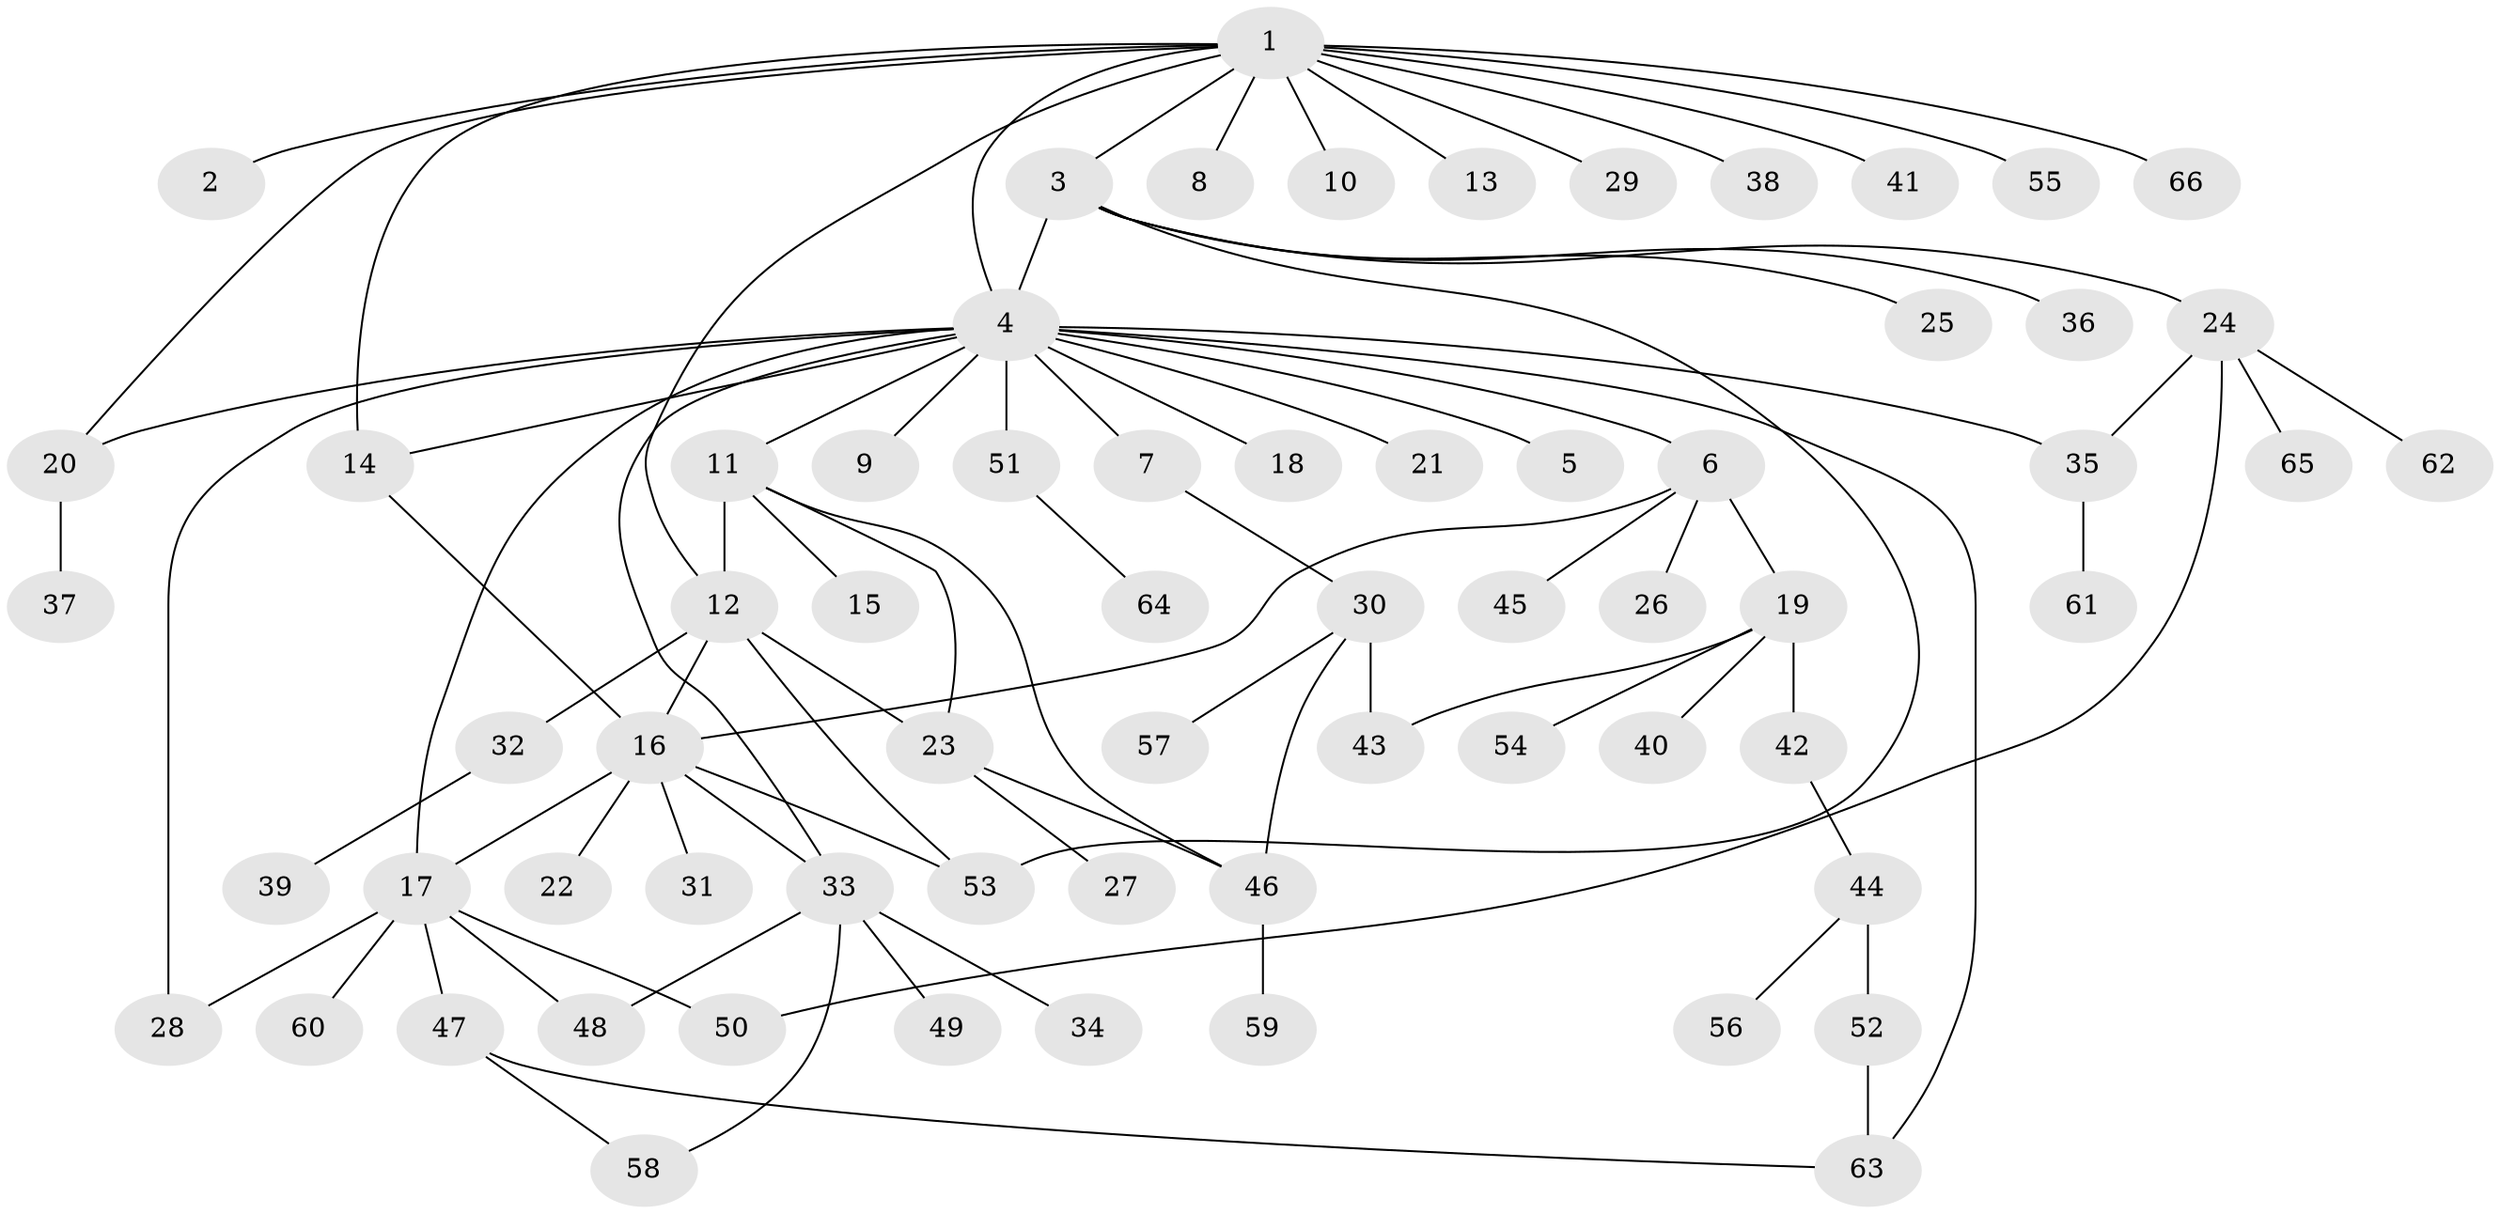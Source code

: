 // Generated by graph-tools (version 1.1) at 2025/14/03/09/25 04:14:28]
// undirected, 66 vertices, 86 edges
graph export_dot {
graph [start="1"]
  node [color=gray90,style=filled];
  1;
  2;
  3;
  4;
  5;
  6;
  7;
  8;
  9;
  10;
  11;
  12;
  13;
  14;
  15;
  16;
  17;
  18;
  19;
  20;
  21;
  22;
  23;
  24;
  25;
  26;
  27;
  28;
  29;
  30;
  31;
  32;
  33;
  34;
  35;
  36;
  37;
  38;
  39;
  40;
  41;
  42;
  43;
  44;
  45;
  46;
  47;
  48;
  49;
  50;
  51;
  52;
  53;
  54;
  55;
  56;
  57;
  58;
  59;
  60;
  61;
  62;
  63;
  64;
  65;
  66;
  1 -- 2;
  1 -- 3;
  1 -- 4;
  1 -- 8;
  1 -- 10;
  1 -- 12;
  1 -- 13;
  1 -- 14;
  1 -- 20;
  1 -- 29;
  1 -- 38;
  1 -- 41;
  1 -- 55;
  1 -- 66;
  3 -- 4;
  3 -- 24;
  3 -- 25;
  3 -- 36;
  3 -- 53;
  4 -- 5;
  4 -- 6;
  4 -- 7;
  4 -- 9;
  4 -- 11;
  4 -- 14;
  4 -- 17;
  4 -- 18;
  4 -- 20;
  4 -- 21;
  4 -- 28;
  4 -- 33;
  4 -- 35;
  4 -- 51;
  4 -- 63;
  6 -- 16;
  6 -- 19;
  6 -- 26;
  6 -- 45;
  7 -- 30;
  11 -- 12;
  11 -- 15;
  11 -- 23;
  11 -- 46;
  12 -- 16;
  12 -- 23;
  12 -- 32;
  12 -- 53;
  14 -- 16;
  16 -- 17;
  16 -- 22;
  16 -- 31;
  16 -- 33;
  16 -- 53;
  17 -- 28;
  17 -- 47;
  17 -- 48;
  17 -- 50;
  17 -- 60;
  19 -- 40;
  19 -- 42;
  19 -- 43;
  19 -- 54;
  20 -- 37;
  23 -- 27;
  23 -- 46;
  24 -- 35;
  24 -- 50;
  24 -- 62;
  24 -- 65;
  30 -- 43;
  30 -- 46;
  30 -- 57;
  32 -- 39;
  33 -- 34;
  33 -- 48;
  33 -- 49;
  33 -- 58;
  35 -- 61;
  42 -- 44;
  44 -- 52;
  44 -- 56;
  46 -- 59;
  47 -- 58;
  47 -- 63;
  51 -- 64;
  52 -- 63;
}
